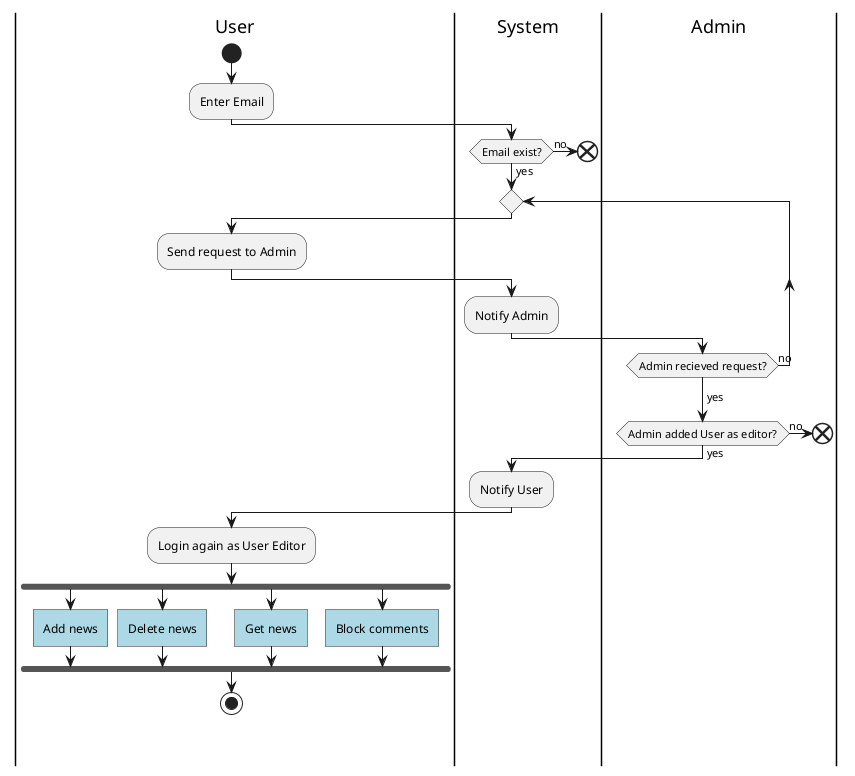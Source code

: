 
@startuml Activity
|User|
start
:Enter Email;
|System|
if(Email exist?) then(no)
  end
else (yes)

repeat
  |User|
  :Send request to Admin;
  |System|
  :Notify Admin;
  |Admin|
  repeatwhile (Admin recieved request?) is (no)
  ->yes;
  if(Admin added User as editor?) then(no)
  end
  else (yes)
  |System|
  :Notify User;
  |User|
  :Login again as User Editor;
  fork
  #LightBlue:Add news]
  fork again
  #LightBlue:Delete news]
  fork again
  #LightBlue:Get news]
  fork again
  #LightBlue:Block comments]
 end fork

stop

@enduml